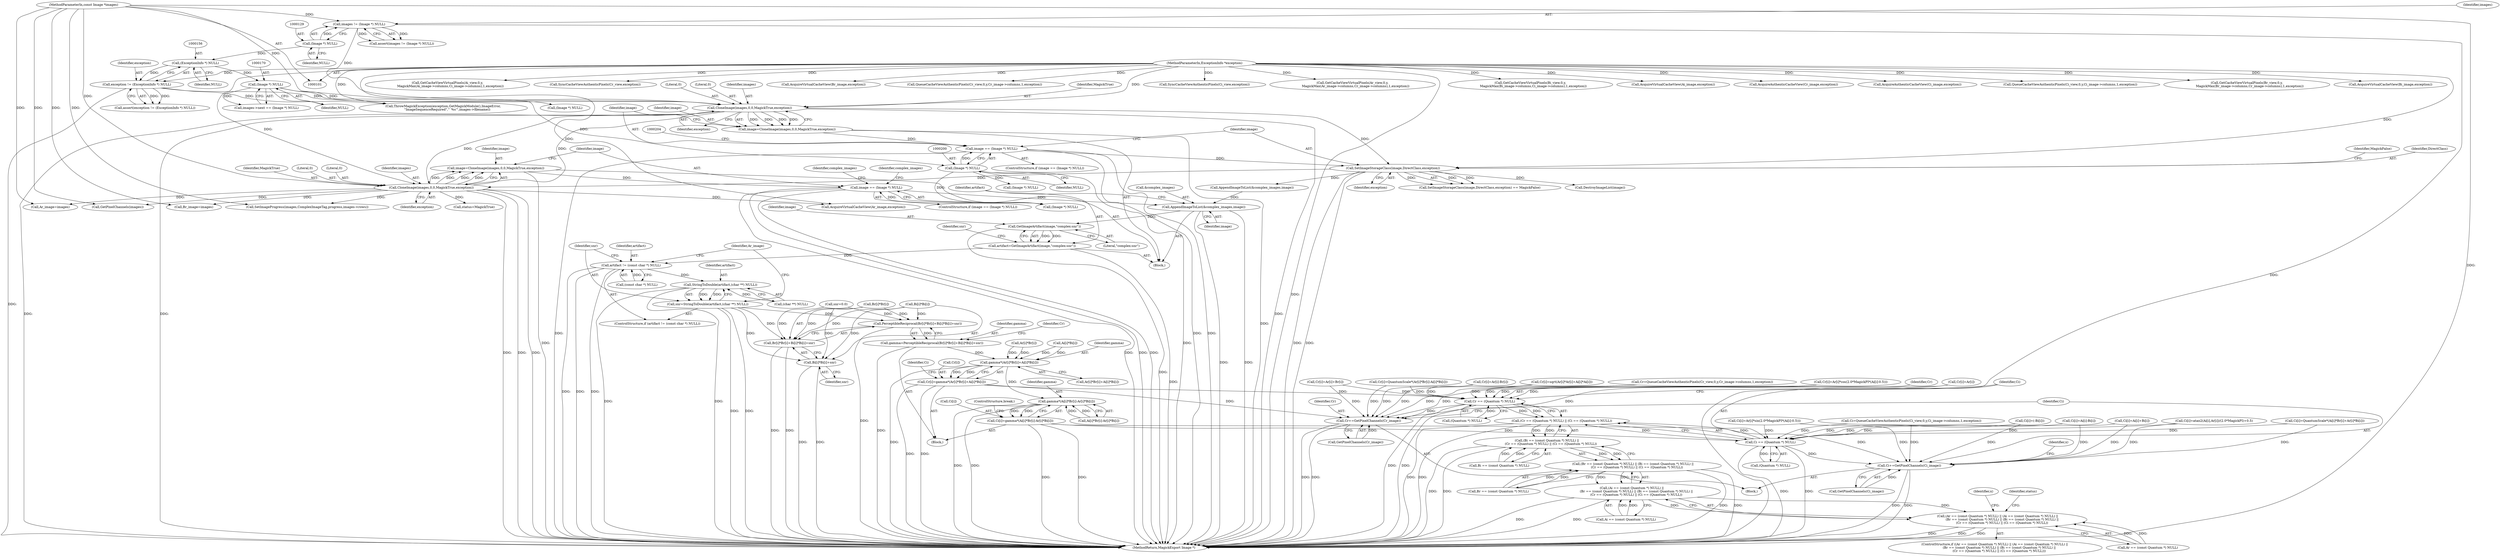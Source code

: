 digraph "0_ImageMagick6_7c2c5ba5b8e3a0b2b82f56c71dfab74ed4006df7_0@pointer" {
"1000232" [label="(Call,image=CloneImage(images,0,0,MagickTrue,exception))"];
"1000234" [label="(Call,CloneImage(images,0,0,MagickTrue,exception))"];
"1000190" [label="(Call,CloneImage(images,0,0,MagickTrue,exception))"];
"1000126" [label="(Call,images != (Image *) NULL)"];
"1000102" [label="(MethodParameterIn,const Image *images)"];
"1000128" [label="(Call,(Image *) NULL)"];
"1000153" [label="(Call,exception != (ExceptionInfo *) NULL)"];
"1000104" [label="(MethodParameterIn,ExceptionInfo *exception)"];
"1000155" [label="(Call,(ExceptionInfo *) NULL)"];
"1000208" [label="(Call,SetImageStorageClass(image,DirectClass,exception))"];
"1000197" [label="(Call,image == (Image *) NULL)"];
"1000188" [label="(Call,image=CloneImage(images,0,0,MagickTrue,exception))"];
"1000199" [label="(Call,(Image *) NULL)"];
"1000169" [label="(Call,(Image *) NULL)"];
"1000241" [label="(Call,image == (Image *) NULL)"];
"1000253" [label="(Call,AppendImageToList(&complex_images,image))"];
"1000259" [label="(Call,GetImageArtifact(image,\"complex:snr\"))"];
"1000257" [label="(Call,artifact=GetImageArtifact(image,\"complex:snr\"))"];
"1000266" [label="(Call,artifact != (const char *) NULL)"];
"1000273" [label="(Call,StringToDouble(artifact,(char **) NULL))"];
"1000271" [label="(Call,snr=StringToDouble(artifact,(char **) NULL))"];
"1000602" [label="(Call,PerceptibleReciprocal(Br[i]*Br[i]+Bi[i]*Bi[i]+snr))"];
"1000600" [label="(Call,gamma=PerceptibleReciprocal(Br[i]*Br[i]+Bi[i]*Bi[i]+snr))"];
"1000624" [label="(Call,gamma*(Ar[i]*Br[i]+Ai[i]*Bi[i]))"];
"1000620" [label="(Call,Cr[i]=gamma*(Ar[i]*Br[i]+Ai[i]*Bi[i]))"];
"1000507" [label="(Call,Cr == (Quantum *) NULL)"];
"1000506" [label="(Call,(Cr == (Quantum *) NULL) || (Ci == (Quantum *) NULL))"];
"1000500" [label="(Call,(Bi == (const Quantum *) NULL) ||\n        (Cr == (Quantum *) NULL) || (Ci == (Quantum *) NULL))"];
"1000494" [label="(Call,(Br == (const Quantum *) NULL) || (Bi == (const Quantum *) NULL) ||\n        (Cr == (Quantum *) NULL) || (Ci == (Quantum *) NULL))"];
"1000488" [label="(Call,(Ai == (const Quantum *) NULL) || \n        (Br == (const Quantum *) NULL) || (Bi == (const Quantum *) NULL) ||\n        (Cr == (Quantum *) NULL) || (Ci == (Quantum *) NULL))"];
"1000482" [label="(Call,(Ar == (const Quantum *) NULL) || (Ai == (const Quantum *) NULL) || \n        (Br == (const Quantum *) NULL) || (Bi == (const Quantum *) NULL) ||\n        (Cr == (Quantum *) NULL) || (Ci == (Quantum *) NULL))"];
"1000828" [label="(Call,Cr+=GetPixelChannels(Cr_image))"];
"1000645" [label="(Call,gamma*(Ai[i]*Br[i]-Ar[i]*Bi[i]))"];
"1000641" [label="(Call,Ci[i]=gamma*(Ai[i]*Br[i]-Ar[i]*Bi[i]))"];
"1000512" [label="(Call,Ci == (Quantum *) NULL)"];
"1000832" [label="(Call,Ci+=GetPixelChannels(Ci_image))"];
"1000603" [label="(Call,Br[i]*Br[i]+Bi[i]*Bi[i]+snr)"];
"1000611" [label="(Call,Bi[i]*Bi[i]+snr)"];
"1000258" [label="(Identifier,artifact)"];
"1000509" [label="(Call,(Quantum *) NULL)"];
"1000483" [label="(Call,Ar == (const Quantum *) NULL)"];
"1000685" [label="(Call,Ci[i]=atan2(Ai[i],Ar[i])/(2.0*MagickPI)+0.5)"];
"1000789" [label="(Call,Cr[i]=Ar[i]-Br[i])"];
"1000641" [label="(Call,Ci[i]=gamma*(Ai[i]*Br[i]-Ar[i]*Bi[i]))"];
"1000228" [label="(Call,AppendImageToList(&complex_images,image))"];
"1000192" [label="(Literal,0)"];
"1000189" [label="(Identifier,image)"];
"1000260" [label="(Identifier,image)"];
"1000642" [label="(Call,Ci[i])"];
"1000768" [label="(Call,Ci[i]=Ar[i]*sin(2.0*MagickPI*(Ai[i]-0.5)))"];
"1000171" [label="(Identifier,NULL)"];
"1000169" [label="(Call,(Image *) NULL)"];
"1000611" [label="(Call,Bi[i]*Bi[i]+snr)"];
"1000481" [label="(ControlStructure,if ((Ar == (const Quantum *) NULL) || (Ai == (const Quantum *) NULL) || \n        (Br == (const Quantum *) NULL) || (Bi == (const Quantum *) NULL) ||\n        (Cr == (Quantum *) NULL) || (Ci == (Quantum *) NULL)))"];
"1000212" [label="(Identifier,MagickFalse)"];
"1000348" [label="(Call,AcquireVirtualCacheView(Ai_image,exception))"];
"1000603" [label="(Call,Br[i]*Br[i]+Bi[i]*Bi[i]+snr)"];
"1000470" [label="(Call,Ci=QueueCacheViewAuthenticPixels(Ci_view,0,y,Ci_image->columns,1,exception))"];
"1000626" [label="(Call,Ar[i]*Br[i]+Ai[i]*Bi[i])"];
"1000512" [label="(Call,Ci == (Quantum *) NULL)"];
"1000263" [label="(Identifier,snr)"];
"1000201" [label="(Identifier,NULL)"];
"1000266" [label="(Call,artifact != (const char *) NULL)"];
"1000620" [label="(Call,Cr[i]=gamma*(Ar[i]*Br[i]+Ai[i]*Bi[i]))"];
"1000534" [label="(Identifier,x)"];
"1000726" [label="(Call,Ci[i]=QuantumScale*(Ai[i]*Br[i]+Ar[i]*Bi[i]))"];
"1000209" [label="(Identifier,image)"];
"1000195" [label="(Identifier,exception)"];
"1000208" [label="(Call,SetImageStorageClass(image,DirectClass,exception))"];
"1000105" [label="(Block,)"];
"1000198" [label="(Identifier,image)"];
"1000261" [label="(Literal,\"complex:snr\")"];
"1000598" [label="(Block,)"];
"1000829" [label="(Identifier,Cr)"];
"1000646" [label="(Identifier,gamma)"];
"1000363" [label="(Call,AcquireAuthenticCacheView(Cr_image,exception))"];
"1000125" [label="(Call,assert(images != (Image *) NULL))"];
"1000368" [label="(Call,AcquireAuthenticCacheView(Ci_image,exception))"];
"1000665" [label="(Call,Cr[i]=sqrt(Ar[i]*Ar[i]+Ai[i]*Ai[i]))"];
"1000627" [label="(Call,Ar[i]*Br[i])"];
"1000238" [label="(Identifier,MagickTrue)"];
"1000271" [label="(Call,snr=StringToDouble(artifact,(char **) NULL))"];
"1000203" [label="(Call,(Image *) NULL)"];
"1000255" [label="(Identifier,complex_images)"];
"1000472" [label="(Call,QueueCacheViewAuthenticPixels(Ci_view,0,y,Ci_image->columns,1,exception))"];
"1000371" [label="(Call,status=MagickTrue)"];
"1000507" [label="(Call,Cr == (Quantum *) NULL)"];
"1000489" [label="(Call,Ai == (const Quantum *) NULL)"];
"1000243" [label="(Call,(Image *) NULL)"];
"1000662" [label="(ControlStructure,break;)"];
"1000634" [label="(Call,Ai[i]*Bi[i])"];
"1000153" [label="(Call,exception != (ExceptionInfo *) NULL)"];
"1000431" [label="(Call,GetCacheViewVirtualPixels(Br_view,0,y,\n      MagickMax(Br_image->columns,Cr_image->columns),1,exception))"];
"1000501" [label="(Call,Bi == (const Quantum *) NULL)"];
"1000286" [label="(Call,Br_image=images)"];
"1000750" [label="(Call,Cr[i]=Ar[i]*cos(2.0*MagickPI*(Ai[i]-0.5)))"];
"1000248" [label="(Identifier,complex_images)"];
"1000358" [label="(Call,AcquireVirtualCacheView(Bi_image,exception))"];
"1000196" [label="(ControlStructure,if (image == (Image *) NULL))"];
"1000545" [label="(Call,GetPixelChannels(images))"];
"1000834" [label="(Call,GetPixelChannels(Ci_image))"];
"1000185" [label="(Call,(Image *) NULL)"];
"1000588" [label="(Call,Ci[i]=(-Bi[i]))"];
"1000253" [label="(Call,AppendImageToList(&complex_images,image))"];
"1000602" [label="(Call,PerceptibleReciprocal(Br[i]*Br[i]+Bi[i]*Bi[i]+snr))"];
"1000621" [label="(Call,Cr[i])"];
"1000494" [label="(Call,(Br == (const Quantum *) NULL) || (Bi == (const Quantum *) NULL) ||\n        (Cr == (Quantum *) NULL) || (Ci == (Quantum *) NULL))"];
"1000191" [label="(Identifier,images)"];
"1000488" [label="(Call,(Ai == (const Quantum *) NULL) || \n        (Br == (const Quantum *) NULL) || (Bi == (const Quantum *) NULL) ||\n        (Cr == (Quantum *) NULL) || (Ci == (Quantum *) NULL))"];
"1000619" [label="(Identifier,snr)"];
"1000622" [label="(Identifier,Cr)"];
"1000832" [label="(Call,Ci+=GetPixelChannels(Ci_image))"];
"1000416" [label="(Call,GetCacheViewVirtualPixels(Ai_view,0,y,\n      MagickMax(Ai_image->columns,Ci_image->columns),1,exception))"];
"1000482" [label="(Call,(Ar == (const Quantum *) NULL) || (Ai == (const Quantum *) NULL) || \n        (Br == (const Quantum *) NULL) || (Bi == (const Quantum *) NULL) ||\n        (Cr == (Quantum *) NULL) || (Ci == (Quantum *) NULL))"];
"1000194" [label="(Identifier,MagickTrue)"];
"1000601" [label="(Identifier,gamma)"];
"1000847" [label="(Call,SyncCacheViewAuthenticPixels(Cr_view,exception))"];
"1000236" [label="(Literal,0)"];
"1000353" [label="(Call,AcquireVirtualCacheView(Br_image,exception))"];
"1000459" [label="(Call,Cr=QueueCacheViewAuthenticPixels(Cr_view,0,y,Cr_image->columns,1,exception))"];
"1000102" [label="(MethodParameterIn,const Image *images)"];
"1000190" [label="(Call,CloneImage(images,0,0,MagickTrue,exception))"];
"1000237" [label="(Literal,0)"];
"1000265" [label="(ControlStructure,if (artifact != (const char *) NULL))"];
"1000647" [label="(Call,Ai[i]*Br[i]-Ar[i]*Bi[i])"];
"1000506" [label="(Call,(Cr == (Quantum *) NULL) || (Ci == (Quantum *) NULL))"];
"1000508" [label="(Identifier,Cr)"];
"1000868" [label="(Call,SetImageProgress(images,ComplexImageTag,progress,images->rows))"];
"1000278" [label="(Call,Ar_image=images)"];
"1000127" [label="(Identifier,images)"];
"1000612" [label="(Call,Bi[i]*Bi[i])"];
"1000188" [label="(Call,image=CloneImage(images,0,0,MagickTrue,exception))"];
"1000800" [label="(Call,Ci[i]=Ai[i]-Bi[i])"];
"1000152" [label="(Call,assert(exception != (ExceptionInfo *) NULL))"];
"1000514" [label="(Call,(Quantum *) NULL)"];
"1000535" [label="(Block,)"];
"1000210" [label="(Identifier,DirectClass)"];
"1000256" [label="(Identifier,image)"];
"1000242" [label="(Identifier,image)"];
"1000175" [label="(Call,ThrowMagickException(exception,GetMagickModule(),ImageError,\n        \"ImageSequenceRequired\",\"`%s'\",images->filename))"];
"1000235" [label="(Identifier,images)"];
"1000625" [label="(Identifier,gamma)"];
"1000461" [label="(Call,QueueCacheViewAuthenticPixels(Cr_view,0,y,Cr_image->columns,1,exception))"];
"1000199" [label="(Call,(Image *) NULL)"];
"1000513" [label="(Identifier,Ci)"];
"1000500" [label="(Call,(Bi == (const Quantum *) NULL) ||\n        (Cr == (Quantum *) NULL) || (Ci == (Quantum *) NULL))"];
"1000838" [label="(Call,SyncCacheViewAuthenticPixels(Ci_view,exception))"];
"1000234" [label="(Call,CloneImage(images,0,0,MagickTrue,exception))"];
"1000207" [label="(Call,SetImageStorageClass(image,DirectClass,exception) == MagickFalse)"];
"1000157" [label="(Identifier,NULL)"];
"1000581" [label="(Call,Cr[i]=Ar[i])"];
"1000519" [label="(Identifier,status)"];
"1000495" [label="(Call,Br == (const Quantum *) NULL)"];
"1000232" [label="(Call,image=CloneImage(images,0,0,MagickTrue,exception))"];
"1000604" [label="(Call,Br[i]*Br[i])"];
"1000401" [label="(Call,GetCacheViewVirtualPixels(Ar_view,0,y,\n      MagickMax(Ar_image->columns,Cr_image->columns),1,exception))"];
"1000343" [label="(Call,AcquireVirtualCacheView(Ar_image,exception))"];
"1000126" [label="(Call,images != (Image *) NULL)"];
"1000104" [label="(MethodParameterIn,ExceptionInfo *exception)"];
"1000262" [label="(Call,snr=0.0)"];
"1000154" [label="(Identifier,exception)"];
"1000233" [label="(Identifier,image)"];
"1000828" [label="(Call,Cr+=GetPixelChannels(Cr_image))"];
"1000267" [label="(Identifier,artifact)"];
"1000155" [label="(Call,(ExceptionInfo *) NULL)"];
"1000916" [label="(MethodReturn,MagickExport Image *)"];
"1000833" [label="(Identifier,Ci)"];
"1000128" [label="(Call,(Image *) NULL)"];
"1000273" [label="(Call,StringToDouble(artifact,(char **) NULL))"];
"1000524" [label="(Identifier,x)"];
"1000216" [label="(Call,DestroyImageList(image))"];
"1000279" [label="(Identifier,Ar_image)"];
"1000130" [label="(Identifier,NULL)"];
"1000566" [label="(Call,Ci[i]=Ai[i]+Bi[i])"];
"1000240" [label="(ControlStructure,if (image == (Image *) NULL))"];
"1000555" [label="(Call,Cr[i]=Ar[i]+Br[i])"];
"1000830" [label="(Call,GetPixelChannels(Cr_image))"];
"1000268" [label="(Call,(const char *) NULL)"];
"1000275" [label="(Call,(char **) NULL)"];
"1000257" [label="(Call,artifact=GetImageArtifact(image,\"complex:snr\"))"];
"1000197" [label="(Call,image == (Image *) NULL)"];
"1000272" [label="(Identifier,snr)"];
"1000259" [label="(Call,GetImageArtifact(image,\"complex:snr\"))"];
"1000624" [label="(Call,gamma*(Ar[i]*Br[i]+Ai[i]*Bi[i]))"];
"1000643" [label="(Identifier,Ci)"];
"1000254" [label="(Call,&complex_images)"];
"1000165" [label="(Call,images->next == (Image *) NULL)"];
"1000241" [label="(Call,image == (Image *) NULL)"];
"1000600" [label="(Call,gamma=PerceptibleReciprocal(Br[i]*Br[i]+Bi[i]*Bi[i]+snr))"];
"1000705" [label="(Call,Cr[i]=QuantumScale*(Ar[i]*Br[i]-Ai[i]*Bi[i]))"];
"1000645" [label="(Call,gamma*(Ai[i]*Br[i]-Ar[i]*Bi[i]))"];
"1000239" [label="(Identifier,exception)"];
"1000446" [label="(Call,GetCacheViewVirtualPixels(Bi_view,0,y,\n      MagickMax(Bi_image->columns,Ci_image->columns),1,exception))"];
"1000211" [label="(Identifier,exception)"];
"1000193" [label="(Literal,0)"];
"1000274" [label="(Identifier,artifact)"];
"1000232" -> "1000105"  [label="AST: "];
"1000232" -> "1000234"  [label="CFG: "];
"1000233" -> "1000232"  [label="AST: "];
"1000234" -> "1000232"  [label="AST: "];
"1000242" -> "1000232"  [label="CFG: "];
"1000232" -> "1000916"  [label="DDG: "];
"1000234" -> "1000232"  [label="DDG: "];
"1000234" -> "1000232"  [label="DDG: "];
"1000234" -> "1000232"  [label="DDG: "];
"1000234" -> "1000232"  [label="DDG: "];
"1000232" -> "1000241"  [label="DDG: "];
"1000234" -> "1000239"  [label="CFG: "];
"1000235" -> "1000234"  [label="AST: "];
"1000236" -> "1000234"  [label="AST: "];
"1000237" -> "1000234"  [label="AST: "];
"1000238" -> "1000234"  [label="AST: "];
"1000239" -> "1000234"  [label="AST: "];
"1000234" -> "1000916"  [label="DDG: "];
"1000234" -> "1000916"  [label="DDG: "];
"1000234" -> "1000916"  [label="DDG: "];
"1000190" -> "1000234"  [label="DDG: "];
"1000190" -> "1000234"  [label="DDG: "];
"1000102" -> "1000234"  [label="DDG: "];
"1000208" -> "1000234"  [label="DDG: "];
"1000104" -> "1000234"  [label="DDG: "];
"1000234" -> "1000278"  [label="DDG: "];
"1000234" -> "1000286"  [label="DDG: "];
"1000234" -> "1000343"  [label="DDG: "];
"1000234" -> "1000371"  [label="DDG: "];
"1000234" -> "1000545"  [label="DDG: "];
"1000234" -> "1000868"  [label="DDG: "];
"1000190" -> "1000188"  [label="AST: "];
"1000190" -> "1000195"  [label="CFG: "];
"1000191" -> "1000190"  [label="AST: "];
"1000192" -> "1000190"  [label="AST: "];
"1000193" -> "1000190"  [label="AST: "];
"1000194" -> "1000190"  [label="AST: "];
"1000195" -> "1000190"  [label="AST: "];
"1000188" -> "1000190"  [label="CFG: "];
"1000190" -> "1000916"  [label="DDG: "];
"1000190" -> "1000916"  [label="DDG: "];
"1000190" -> "1000916"  [label="DDG: "];
"1000190" -> "1000188"  [label="DDG: "];
"1000190" -> "1000188"  [label="DDG: "];
"1000190" -> "1000188"  [label="DDG: "];
"1000190" -> "1000188"  [label="DDG: "];
"1000126" -> "1000190"  [label="DDG: "];
"1000102" -> "1000190"  [label="DDG: "];
"1000153" -> "1000190"  [label="DDG: "];
"1000104" -> "1000190"  [label="DDG: "];
"1000190" -> "1000208"  [label="DDG: "];
"1000126" -> "1000125"  [label="AST: "];
"1000126" -> "1000128"  [label="CFG: "];
"1000127" -> "1000126"  [label="AST: "];
"1000128" -> "1000126"  [label="AST: "];
"1000125" -> "1000126"  [label="CFG: "];
"1000126" -> "1000916"  [label="DDG: "];
"1000126" -> "1000125"  [label="DDG: "];
"1000126" -> "1000125"  [label="DDG: "];
"1000102" -> "1000126"  [label="DDG: "];
"1000128" -> "1000126"  [label="DDG: "];
"1000102" -> "1000101"  [label="AST: "];
"1000102" -> "1000916"  [label="DDG: "];
"1000102" -> "1000278"  [label="DDG: "];
"1000102" -> "1000286"  [label="DDG: "];
"1000102" -> "1000545"  [label="DDG: "];
"1000102" -> "1000868"  [label="DDG: "];
"1000128" -> "1000130"  [label="CFG: "];
"1000129" -> "1000128"  [label="AST: "];
"1000130" -> "1000128"  [label="AST: "];
"1000128" -> "1000155"  [label="DDG: "];
"1000153" -> "1000152"  [label="AST: "];
"1000153" -> "1000155"  [label="CFG: "];
"1000154" -> "1000153"  [label="AST: "];
"1000155" -> "1000153"  [label="AST: "];
"1000152" -> "1000153"  [label="CFG: "];
"1000153" -> "1000916"  [label="DDG: "];
"1000153" -> "1000152"  [label="DDG: "];
"1000153" -> "1000152"  [label="DDG: "];
"1000104" -> "1000153"  [label="DDG: "];
"1000155" -> "1000153"  [label="DDG: "];
"1000153" -> "1000175"  [label="DDG: "];
"1000104" -> "1000101"  [label="AST: "];
"1000104" -> "1000916"  [label="DDG: "];
"1000104" -> "1000175"  [label="DDG: "];
"1000104" -> "1000208"  [label="DDG: "];
"1000104" -> "1000343"  [label="DDG: "];
"1000104" -> "1000348"  [label="DDG: "];
"1000104" -> "1000353"  [label="DDG: "];
"1000104" -> "1000358"  [label="DDG: "];
"1000104" -> "1000363"  [label="DDG: "];
"1000104" -> "1000368"  [label="DDG: "];
"1000104" -> "1000401"  [label="DDG: "];
"1000104" -> "1000416"  [label="DDG: "];
"1000104" -> "1000431"  [label="DDG: "];
"1000104" -> "1000446"  [label="DDG: "];
"1000104" -> "1000461"  [label="DDG: "];
"1000104" -> "1000472"  [label="DDG: "];
"1000104" -> "1000838"  [label="DDG: "];
"1000104" -> "1000847"  [label="DDG: "];
"1000155" -> "1000157"  [label="CFG: "];
"1000156" -> "1000155"  [label="AST: "];
"1000157" -> "1000155"  [label="AST: "];
"1000155" -> "1000169"  [label="DDG: "];
"1000208" -> "1000207"  [label="AST: "];
"1000208" -> "1000211"  [label="CFG: "];
"1000209" -> "1000208"  [label="AST: "];
"1000210" -> "1000208"  [label="AST: "];
"1000211" -> "1000208"  [label="AST: "];
"1000212" -> "1000208"  [label="CFG: "];
"1000208" -> "1000916"  [label="DDG: "];
"1000208" -> "1000916"  [label="DDG: "];
"1000208" -> "1000207"  [label="DDG: "];
"1000208" -> "1000207"  [label="DDG: "];
"1000208" -> "1000207"  [label="DDG: "];
"1000197" -> "1000208"  [label="DDG: "];
"1000208" -> "1000216"  [label="DDG: "];
"1000208" -> "1000228"  [label="DDG: "];
"1000197" -> "1000196"  [label="AST: "];
"1000197" -> "1000199"  [label="CFG: "];
"1000198" -> "1000197"  [label="AST: "];
"1000199" -> "1000197"  [label="AST: "];
"1000204" -> "1000197"  [label="CFG: "];
"1000209" -> "1000197"  [label="CFG: "];
"1000197" -> "1000916"  [label="DDG: "];
"1000197" -> "1000916"  [label="DDG: "];
"1000197" -> "1000916"  [label="DDG: "];
"1000188" -> "1000197"  [label="DDG: "];
"1000199" -> "1000197"  [label="DDG: "];
"1000188" -> "1000105"  [label="AST: "];
"1000189" -> "1000188"  [label="AST: "];
"1000198" -> "1000188"  [label="CFG: "];
"1000188" -> "1000916"  [label="DDG: "];
"1000199" -> "1000201"  [label="CFG: "];
"1000200" -> "1000199"  [label="AST: "];
"1000201" -> "1000199"  [label="AST: "];
"1000199" -> "1000916"  [label="DDG: "];
"1000169" -> "1000199"  [label="DDG: "];
"1000199" -> "1000203"  [label="DDG: "];
"1000199" -> "1000243"  [label="DDG: "];
"1000169" -> "1000165"  [label="AST: "];
"1000169" -> "1000171"  [label="CFG: "];
"1000170" -> "1000169"  [label="AST: "];
"1000171" -> "1000169"  [label="AST: "];
"1000165" -> "1000169"  [label="CFG: "];
"1000169" -> "1000165"  [label="DDG: "];
"1000169" -> "1000185"  [label="DDG: "];
"1000241" -> "1000240"  [label="AST: "];
"1000241" -> "1000243"  [label="CFG: "];
"1000242" -> "1000241"  [label="AST: "];
"1000243" -> "1000241"  [label="AST: "];
"1000248" -> "1000241"  [label="CFG: "];
"1000255" -> "1000241"  [label="CFG: "];
"1000241" -> "1000916"  [label="DDG: "];
"1000241" -> "1000916"  [label="DDG: "];
"1000241" -> "1000916"  [label="DDG: "];
"1000243" -> "1000241"  [label="DDG: "];
"1000241" -> "1000253"  [label="DDG: "];
"1000253" -> "1000105"  [label="AST: "];
"1000253" -> "1000256"  [label="CFG: "];
"1000254" -> "1000253"  [label="AST: "];
"1000256" -> "1000253"  [label="AST: "];
"1000258" -> "1000253"  [label="CFG: "];
"1000253" -> "1000916"  [label="DDG: "];
"1000253" -> "1000916"  [label="DDG: "];
"1000228" -> "1000253"  [label="DDG: "];
"1000253" -> "1000259"  [label="DDG: "];
"1000259" -> "1000257"  [label="AST: "];
"1000259" -> "1000261"  [label="CFG: "];
"1000260" -> "1000259"  [label="AST: "];
"1000261" -> "1000259"  [label="AST: "];
"1000257" -> "1000259"  [label="CFG: "];
"1000259" -> "1000916"  [label="DDG: "];
"1000259" -> "1000257"  [label="DDG: "];
"1000259" -> "1000257"  [label="DDG: "];
"1000257" -> "1000105"  [label="AST: "];
"1000258" -> "1000257"  [label="AST: "];
"1000263" -> "1000257"  [label="CFG: "];
"1000257" -> "1000916"  [label="DDG: "];
"1000257" -> "1000266"  [label="DDG: "];
"1000266" -> "1000265"  [label="AST: "];
"1000266" -> "1000268"  [label="CFG: "];
"1000267" -> "1000266"  [label="AST: "];
"1000268" -> "1000266"  [label="AST: "];
"1000272" -> "1000266"  [label="CFG: "];
"1000279" -> "1000266"  [label="CFG: "];
"1000266" -> "1000916"  [label="DDG: "];
"1000266" -> "1000916"  [label="DDG: "];
"1000266" -> "1000916"  [label="DDG: "];
"1000268" -> "1000266"  [label="DDG: "];
"1000266" -> "1000273"  [label="DDG: "];
"1000273" -> "1000271"  [label="AST: "];
"1000273" -> "1000275"  [label="CFG: "];
"1000274" -> "1000273"  [label="AST: "];
"1000275" -> "1000273"  [label="AST: "];
"1000271" -> "1000273"  [label="CFG: "];
"1000273" -> "1000916"  [label="DDG: "];
"1000273" -> "1000916"  [label="DDG: "];
"1000273" -> "1000271"  [label="DDG: "];
"1000273" -> "1000271"  [label="DDG: "];
"1000275" -> "1000273"  [label="DDG: "];
"1000271" -> "1000265"  [label="AST: "];
"1000272" -> "1000271"  [label="AST: "];
"1000279" -> "1000271"  [label="CFG: "];
"1000271" -> "1000916"  [label="DDG: "];
"1000271" -> "1000916"  [label="DDG: "];
"1000271" -> "1000602"  [label="DDG: "];
"1000271" -> "1000603"  [label="DDG: "];
"1000271" -> "1000611"  [label="DDG: "];
"1000602" -> "1000600"  [label="AST: "];
"1000602" -> "1000603"  [label="CFG: "];
"1000603" -> "1000602"  [label="AST: "];
"1000600" -> "1000602"  [label="CFG: "];
"1000602" -> "1000916"  [label="DDG: "];
"1000602" -> "1000600"  [label="DDG: "];
"1000604" -> "1000602"  [label="DDG: "];
"1000612" -> "1000602"  [label="DDG: "];
"1000262" -> "1000602"  [label="DDG: "];
"1000600" -> "1000598"  [label="AST: "];
"1000601" -> "1000600"  [label="AST: "];
"1000622" -> "1000600"  [label="CFG: "];
"1000600" -> "1000916"  [label="DDG: "];
"1000600" -> "1000624"  [label="DDG: "];
"1000624" -> "1000620"  [label="AST: "];
"1000624" -> "1000626"  [label="CFG: "];
"1000625" -> "1000624"  [label="AST: "];
"1000626" -> "1000624"  [label="AST: "];
"1000620" -> "1000624"  [label="CFG: "];
"1000624" -> "1000916"  [label="DDG: "];
"1000624" -> "1000620"  [label="DDG: "];
"1000624" -> "1000620"  [label="DDG: "];
"1000627" -> "1000624"  [label="DDG: "];
"1000627" -> "1000624"  [label="DDG: "];
"1000634" -> "1000624"  [label="DDG: "];
"1000634" -> "1000624"  [label="DDG: "];
"1000624" -> "1000645"  [label="DDG: "];
"1000620" -> "1000598"  [label="AST: "];
"1000621" -> "1000620"  [label="AST: "];
"1000643" -> "1000620"  [label="CFG: "];
"1000620" -> "1000916"  [label="DDG: "];
"1000620" -> "1000916"  [label="DDG: "];
"1000620" -> "1000507"  [label="DDG: "];
"1000620" -> "1000828"  [label="DDG: "];
"1000507" -> "1000506"  [label="AST: "];
"1000507" -> "1000509"  [label="CFG: "];
"1000508" -> "1000507"  [label="AST: "];
"1000509" -> "1000507"  [label="AST: "];
"1000513" -> "1000507"  [label="CFG: "];
"1000506" -> "1000507"  [label="CFG: "];
"1000507" -> "1000916"  [label="DDG: "];
"1000507" -> "1000916"  [label="DDG: "];
"1000507" -> "1000506"  [label="DDG: "];
"1000507" -> "1000506"  [label="DDG: "];
"1000789" -> "1000507"  [label="DDG: "];
"1000555" -> "1000507"  [label="DDG: "];
"1000705" -> "1000507"  [label="DDG: "];
"1000581" -> "1000507"  [label="DDG: "];
"1000665" -> "1000507"  [label="DDG: "];
"1000750" -> "1000507"  [label="DDG: "];
"1000459" -> "1000507"  [label="DDG: "];
"1000509" -> "1000507"  [label="DDG: "];
"1000507" -> "1000828"  [label="DDG: "];
"1000506" -> "1000500"  [label="AST: "];
"1000506" -> "1000512"  [label="CFG: "];
"1000512" -> "1000506"  [label="AST: "];
"1000500" -> "1000506"  [label="CFG: "];
"1000506" -> "1000916"  [label="DDG: "];
"1000506" -> "1000916"  [label="DDG: "];
"1000506" -> "1000500"  [label="DDG: "];
"1000506" -> "1000500"  [label="DDG: "];
"1000512" -> "1000506"  [label="DDG: "];
"1000512" -> "1000506"  [label="DDG: "];
"1000500" -> "1000494"  [label="AST: "];
"1000500" -> "1000501"  [label="CFG: "];
"1000501" -> "1000500"  [label="AST: "];
"1000494" -> "1000500"  [label="CFG: "];
"1000500" -> "1000916"  [label="DDG: "];
"1000500" -> "1000916"  [label="DDG: "];
"1000500" -> "1000494"  [label="DDG: "];
"1000500" -> "1000494"  [label="DDG: "];
"1000501" -> "1000500"  [label="DDG: "];
"1000501" -> "1000500"  [label="DDG: "];
"1000494" -> "1000488"  [label="AST: "];
"1000494" -> "1000495"  [label="CFG: "];
"1000495" -> "1000494"  [label="AST: "];
"1000488" -> "1000494"  [label="CFG: "];
"1000494" -> "1000916"  [label="DDG: "];
"1000494" -> "1000916"  [label="DDG: "];
"1000494" -> "1000488"  [label="DDG: "];
"1000494" -> "1000488"  [label="DDG: "];
"1000495" -> "1000494"  [label="DDG: "];
"1000495" -> "1000494"  [label="DDG: "];
"1000488" -> "1000482"  [label="AST: "];
"1000488" -> "1000489"  [label="CFG: "];
"1000489" -> "1000488"  [label="AST: "];
"1000482" -> "1000488"  [label="CFG: "];
"1000488" -> "1000916"  [label="DDG: "];
"1000488" -> "1000916"  [label="DDG: "];
"1000488" -> "1000482"  [label="DDG: "];
"1000488" -> "1000482"  [label="DDG: "];
"1000489" -> "1000488"  [label="DDG: "];
"1000489" -> "1000488"  [label="DDG: "];
"1000482" -> "1000481"  [label="AST: "];
"1000482" -> "1000483"  [label="CFG: "];
"1000483" -> "1000482"  [label="AST: "];
"1000519" -> "1000482"  [label="CFG: "];
"1000524" -> "1000482"  [label="CFG: "];
"1000482" -> "1000916"  [label="DDG: "];
"1000482" -> "1000916"  [label="DDG: "];
"1000482" -> "1000916"  [label="DDG: "];
"1000483" -> "1000482"  [label="DDG: "];
"1000483" -> "1000482"  [label="DDG: "];
"1000828" -> "1000535"  [label="AST: "];
"1000828" -> "1000830"  [label="CFG: "];
"1000829" -> "1000828"  [label="AST: "];
"1000830" -> "1000828"  [label="AST: "];
"1000833" -> "1000828"  [label="CFG: "];
"1000828" -> "1000916"  [label="DDG: "];
"1000828" -> "1000916"  [label="DDG: "];
"1000830" -> "1000828"  [label="DDG: "];
"1000789" -> "1000828"  [label="DDG: "];
"1000555" -> "1000828"  [label="DDG: "];
"1000705" -> "1000828"  [label="DDG: "];
"1000581" -> "1000828"  [label="DDG: "];
"1000665" -> "1000828"  [label="DDG: "];
"1000750" -> "1000828"  [label="DDG: "];
"1000459" -> "1000828"  [label="DDG: "];
"1000645" -> "1000641"  [label="AST: "];
"1000645" -> "1000647"  [label="CFG: "];
"1000646" -> "1000645"  [label="AST: "];
"1000647" -> "1000645"  [label="AST: "];
"1000641" -> "1000645"  [label="CFG: "];
"1000645" -> "1000916"  [label="DDG: "];
"1000645" -> "1000916"  [label="DDG: "];
"1000645" -> "1000641"  [label="DDG: "];
"1000645" -> "1000641"  [label="DDG: "];
"1000647" -> "1000645"  [label="DDG: "];
"1000647" -> "1000645"  [label="DDG: "];
"1000641" -> "1000598"  [label="AST: "];
"1000642" -> "1000641"  [label="AST: "];
"1000662" -> "1000641"  [label="CFG: "];
"1000641" -> "1000916"  [label="DDG: "];
"1000641" -> "1000916"  [label="DDG: "];
"1000641" -> "1000512"  [label="DDG: "];
"1000641" -> "1000832"  [label="DDG: "];
"1000512" -> "1000514"  [label="CFG: "];
"1000513" -> "1000512"  [label="AST: "];
"1000514" -> "1000512"  [label="AST: "];
"1000512" -> "1000916"  [label="DDG: "];
"1000512" -> "1000916"  [label="DDG: "];
"1000588" -> "1000512"  [label="DDG: "];
"1000768" -> "1000512"  [label="DDG: "];
"1000726" -> "1000512"  [label="DDG: "];
"1000566" -> "1000512"  [label="DDG: "];
"1000685" -> "1000512"  [label="DDG: "];
"1000800" -> "1000512"  [label="DDG: "];
"1000470" -> "1000512"  [label="DDG: "];
"1000514" -> "1000512"  [label="DDG: "];
"1000512" -> "1000832"  [label="DDG: "];
"1000832" -> "1000535"  [label="AST: "];
"1000832" -> "1000834"  [label="CFG: "];
"1000833" -> "1000832"  [label="AST: "];
"1000834" -> "1000832"  [label="AST: "];
"1000534" -> "1000832"  [label="CFG: "];
"1000832" -> "1000916"  [label="DDG: "];
"1000832" -> "1000916"  [label="DDG: "];
"1000834" -> "1000832"  [label="DDG: "];
"1000588" -> "1000832"  [label="DDG: "];
"1000768" -> "1000832"  [label="DDG: "];
"1000726" -> "1000832"  [label="DDG: "];
"1000566" -> "1000832"  [label="DDG: "];
"1000685" -> "1000832"  [label="DDG: "];
"1000800" -> "1000832"  [label="DDG: "];
"1000470" -> "1000832"  [label="DDG: "];
"1000603" -> "1000611"  [label="CFG: "];
"1000604" -> "1000603"  [label="AST: "];
"1000611" -> "1000603"  [label="AST: "];
"1000603" -> "1000916"  [label="DDG: "];
"1000603" -> "1000916"  [label="DDG: "];
"1000604" -> "1000603"  [label="DDG: "];
"1000612" -> "1000603"  [label="DDG: "];
"1000262" -> "1000603"  [label="DDG: "];
"1000611" -> "1000619"  [label="CFG: "];
"1000612" -> "1000611"  [label="AST: "];
"1000619" -> "1000611"  [label="AST: "];
"1000611" -> "1000916"  [label="DDG: "];
"1000611" -> "1000916"  [label="DDG: "];
"1000612" -> "1000611"  [label="DDG: "];
"1000262" -> "1000611"  [label="DDG: "];
}
